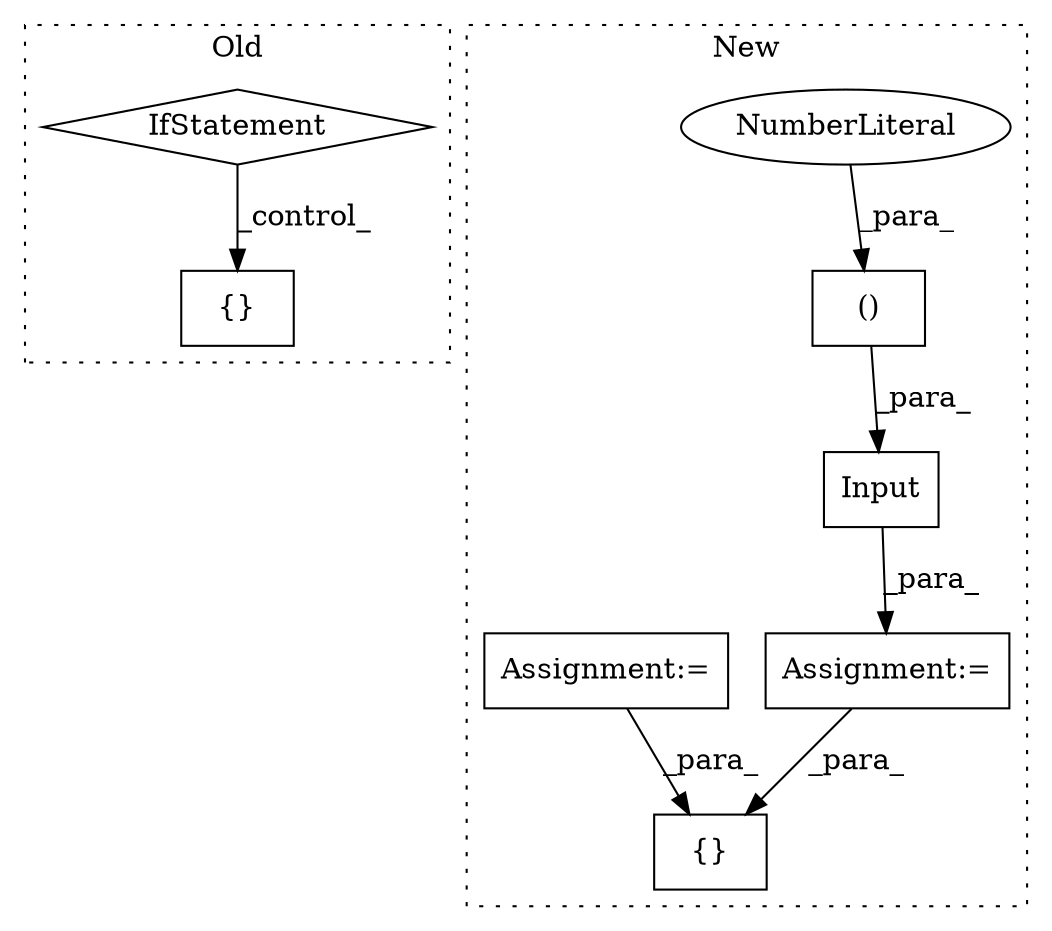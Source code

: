 digraph G {
subgraph cluster0 {
1 [label="{}" a="4" s="16792,16836" l="1,1" shape="box"];
8 [label="IfStatement" a="25" s="16526,16547" l="4,2" shape="diamond"];
label = "Old";
style="dotted";
}
subgraph cluster1 {
2 [label="Input" a="32" s="15915,15969" l="11,1" shape="box"];
3 [label="Assignment:=" a="7" s="15914" l="1" shape="box"];
4 [label="()" a="106" s="15926" l="25" shape="box"];
5 [label="{}" a="4" s="16453,16474" l="1,1" shape="box"];
6 [label="NumberLiteral" a="34" s="15950" l="1" shape="ellipse"];
7 [label="Assignment:=" a="7" s="15870" l="1" shape="box"];
label = "New";
style="dotted";
}
2 -> 3 [label="_para_"];
3 -> 5 [label="_para_"];
4 -> 2 [label="_para_"];
6 -> 4 [label="_para_"];
7 -> 5 [label="_para_"];
8 -> 1 [label="_control_"];
}